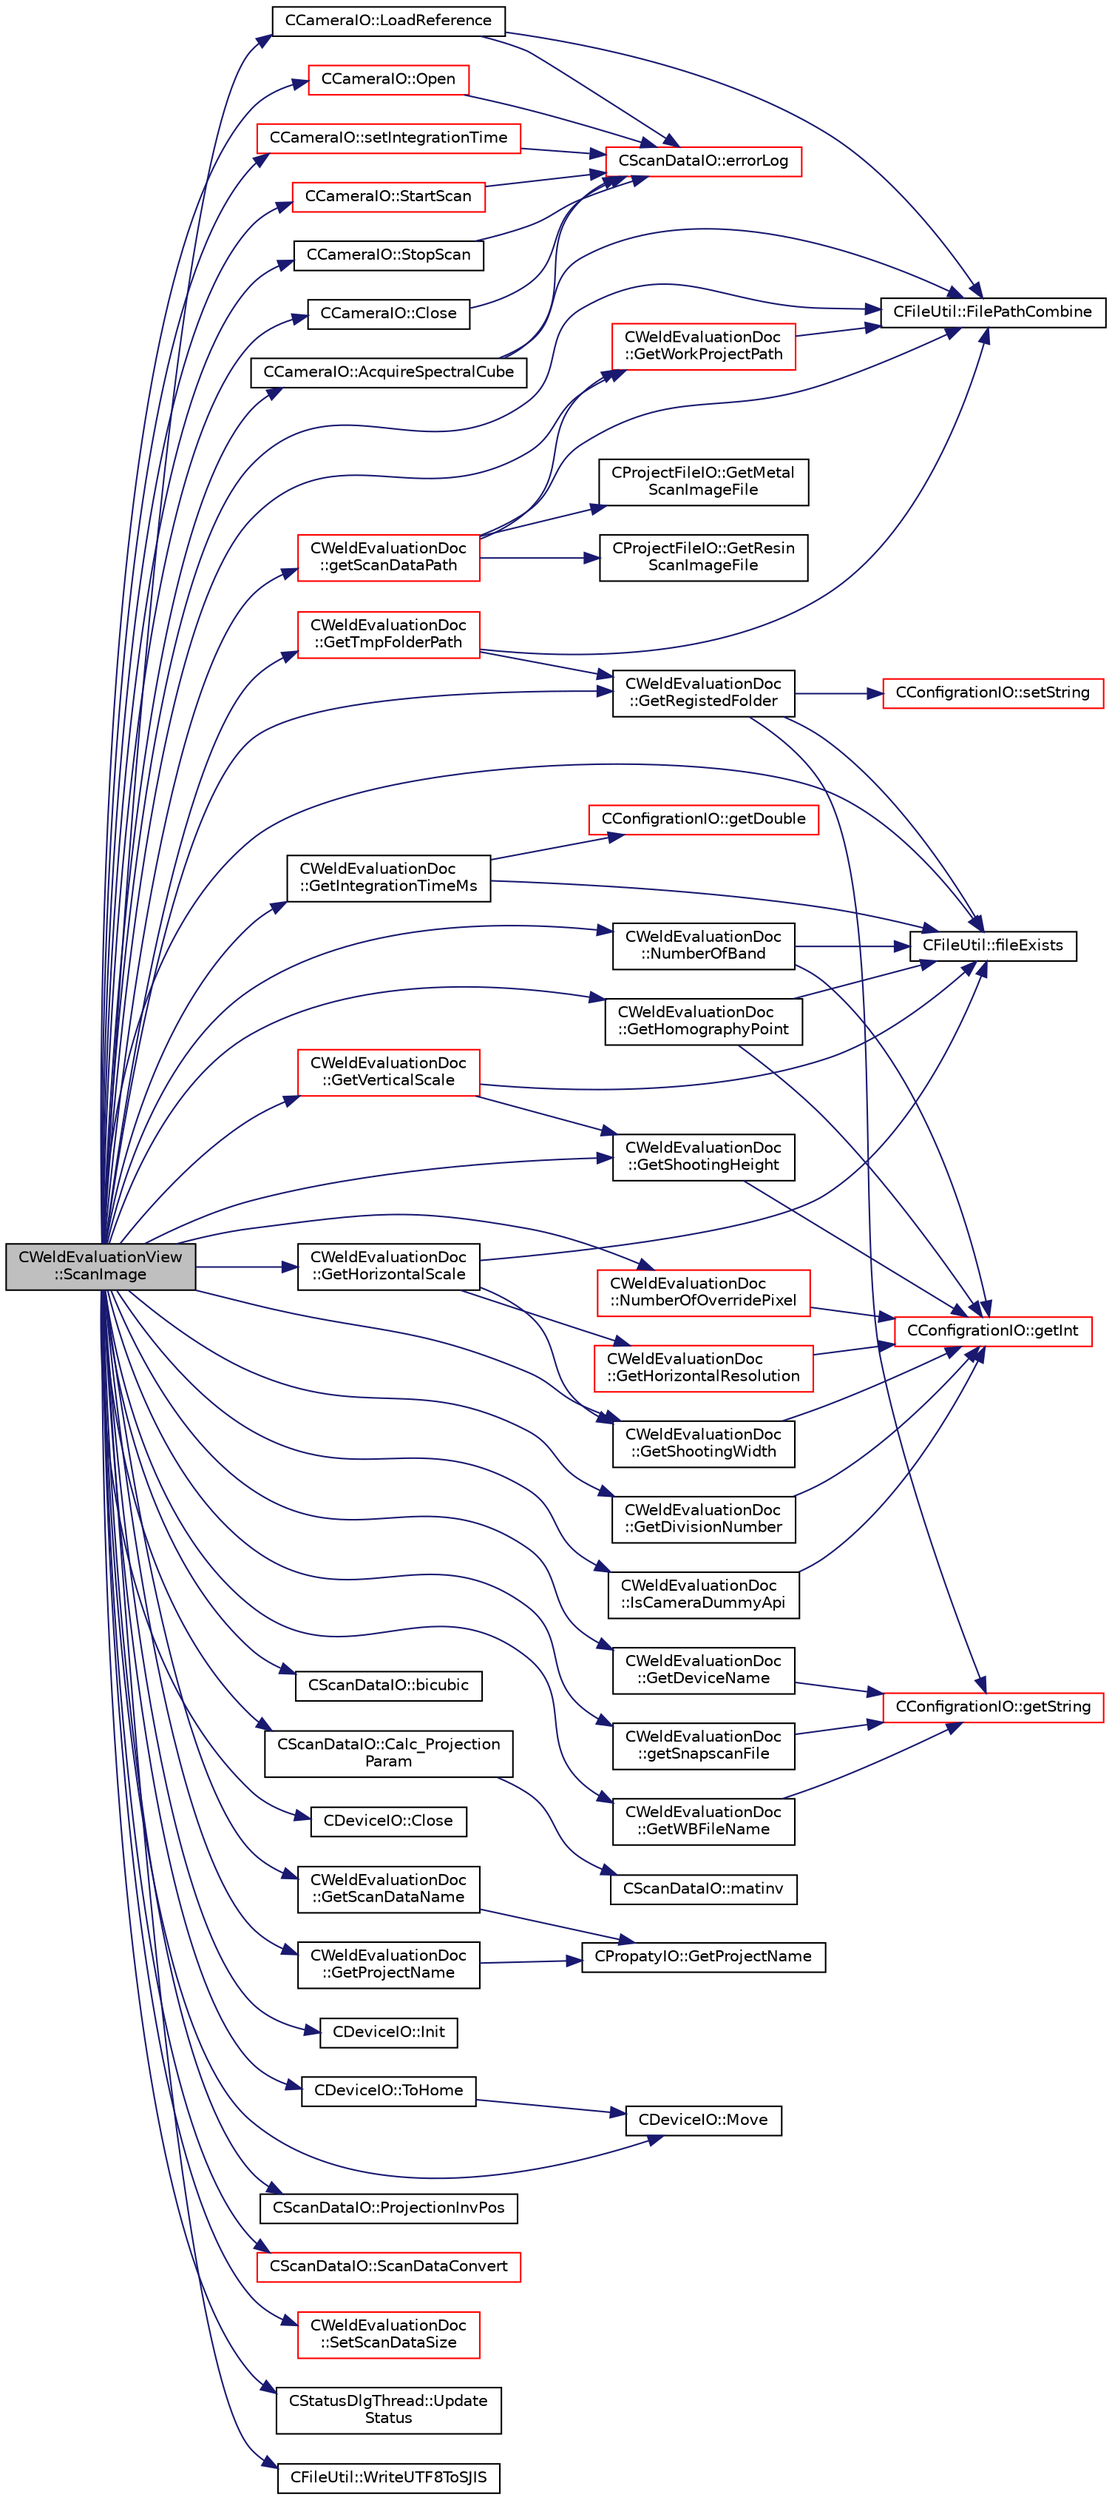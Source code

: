 digraph "CWeldEvaluationView::ScanImage"
{
 // LATEX_PDF_SIZE
  edge [fontname="Helvetica",fontsize="10",labelfontname="Helvetica",labelfontsize="10"];
  node [fontname="Helvetica",fontsize="10",shape=record];
  rankdir="LR";
  Node1 [label="CWeldEvaluationView\l::ScanImage",height=0.2,width=0.4,color="black", fillcolor="grey75", style="filled", fontcolor="black",tooltip="スキャンの実施"];
  Node1 -> Node2 [color="midnightblue",fontsize="10",style="solid",fontname="Helvetica"];
  Node2 [label="CCameraIO::AcquireSpectralCube",height=0.2,width=0.4,color="black", fillcolor="white", style="filled",URL="$class_c_camera_i_o.html#a0579cb57b28f22477e9f0f27fbf5b845",tooltip="キューブデータ（最終データ）の取得"];
  Node2 -> Node3 [color="midnightblue",fontsize="10",style="solid",fontname="Helvetica"];
  Node3 [label="CScanDataIO::errorLog",height=0.2,width=0.4,color="red", fillcolor="white", style="filled",URL="$class_c_scan_data_i_o.html#abfa111bff1b107f9615bf57d5014f7f4",tooltip="エラーログ出力"];
  Node2 -> Node6 [color="midnightblue",fontsize="10",style="solid",fontname="Helvetica"];
  Node6 [label="CFileUtil::FilePathCombine",height=0.2,width=0.4,color="black", fillcolor="white", style="filled",URL="$class_c_file_util.html#abc548d0aa8583bfd6f185c08711b1ec7",tooltip="ファイルパスの作成"];
  Node1 -> Node11 [color="midnightblue",fontsize="10",style="solid",fontname="Helvetica"];
  Node11 [label="CScanDataIO::bicubic",height=0.2,width=0.4,color="black", fillcolor="white", style="filled",URL="$class_c_scan_data_i_o.html#ac2db55ecbcb4a44780c8a551cc6ef66a",tooltip="線形補間"];
  Node1 -> Node12 [color="midnightblue",fontsize="10",style="solid",fontname="Helvetica"];
  Node12 [label="CScanDataIO::Calc_Projection\lParam",height=0.2,width=0.4,color="black", fillcolor="white", style="filled",URL="$class_c_scan_data_i_o.html#a03be4072859f974c141dc3bd06b64614",tooltip="射影変換"];
  Node12 -> Node13 [color="midnightblue",fontsize="10",style="solid",fontname="Helvetica"];
  Node13 [label="CScanDataIO::matinv",height=0.2,width=0.4,color="black", fillcolor="white", style="filled",URL="$class_c_scan_data_i_o.html#adfccaf34324ec4409764e689ab839661",tooltip="マトリックス逆行列"];
  Node1 -> Node14 [color="midnightblue",fontsize="10",style="solid",fontname="Helvetica"];
  Node14 [label="CCameraIO::Close",height=0.2,width=0.4,color="black", fillcolor="white", style="filled",URL="$class_c_camera_i_o.html#a5aeea6f7c98f556616525063d302d720",tooltip="カメラのクローズ"];
  Node14 -> Node3 [color="midnightblue",fontsize="10",style="solid",fontname="Helvetica"];
  Node1 -> Node15 [color="midnightblue",fontsize="10",style="solid",fontname="Helvetica"];
  Node15 [label="CDeviceIO::Close",height=0.2,width=0.4,color="black", fillcolor="white", style="filled",URL="$class_c_device_i_o.html#aa9cec21fc27ab8ad12b9222b40908638",tooltip="機器のクローズ"];
  Node1 -> Node16 [color="midnightblue",fontsize="10",style="solid",fontname="Helvetica"];
  Node16 [label="CFileUtil::fileExists",height=0.2,width=0.4,color="black", fillcolor="white", style="filled",URL="$class_c_file_util.html#a9a8b3e89af30c1826d518719aad2c3df",tooltip="ファイルが存在するかを確認する"];
  Node1 -> Node6 [color="midnightblue",fontsize="10",style="solid",fontname="Helvetica"];
  Node1 -> Node17 [color="midnightblue",fontsize="10",style="solid",fontname="Helvetica"];
  Node17 [label="CWeldEvaluationDoc\l::GetDeviceName",height=0.2,width=0.4,color="black", fillcolor="white", style="filled",URL="$class_c_weld_evaluation_doc.html#a7e533454b41c09a29279af6de516c913",tooltip="デバイス名の取得"];
  Node17 -> Node18 [color="midnightblue",fontsize="10",style="solid",fontname="Helvetica"];
  Node18 [label="CConfigrationIO::getString",height=0.2,width=0.4,color="red", fillcolor="white", style="filled",URL="$class_c_configration_i_o.html#a1c72779785c9de9ab2525d7320d12658",tooltip="指定セクションのキー値（文字列）を取得"];
  Node1 -> Node20 [color="midnightblue",fontsize="10",style="solid",fontname="Helvetica"];
  Node20 [label="CWeldEvaluationDoc\l::GetDivisionNumber",height=0.2,width=0.4,color="black", fillcolor="white", style="filled",URL="$class_c_weld_evaluation_doc.html#aee561efed326292905db01ea2a360a9a",tooltip="スキャンの分割数"];
  Node20 -> Node21 [color="midnightblue",fontsize="10",style="solid",fontname="Helvetica"];
  Node21 [label="CConfigrationIO::getInt",height=0.2,width=0.4,color="red", fillcolor="white", style="filled",URL="$class_c_configration_i_o.html#a60d2dbaa282946adcc42ebd04fc08805",tooltip="指定セクションのキー値（整数）を取得"];
  Node1 -> Node22 [color="midnightblue",fontsize="10",style="solid",fontname="Helvetica"];
  Node22 [label="CWeldEvaluationDoc\l::GetHomographyPoint",height=0.2,width=0.4,color="black", fillcolor="white", style="filled",URL="$class_c_weld_evaluation_doc.html#a79efcba4f34fdb1de1c05ec081c0a376",tooltip="射影変換用頂点の取得"];
  Node22 -> Node16 [color="midnightblue",fontsize="10",style="solid",fontname="Helvetica"];
  Node22 -> Node21 [color="midnightblue",fontsize="10",style="solid",fontname="Helvetica"];
  Node1 -> Node23 [color="midnightblue",fontsize="10",style="solid",fontname="Helvetica"];
  Node23 [label="CWeldEvaluationDoc\l::GetHorizontalScale",height=0.2,width=0.4,color="black", fillcolor="white", style="filled",URL="$class_c_weld_evaluation_doc.html#ad720f42bbec8273c92cc3eb1e672a803",tooltip="取得データの横方向拡縮率の取得"];
  Node23 -> Node16 [color="midnightblue",fontsize="10",style="solid",fontname="Helvetica"];
  Node23 -> Node24 [color="midnightblue",fontsize="10",style="solid",fontname="Helvetica"];
  Node24 [label="CWeldEvaluationDoc\l::GetHorizontalResolution",height=0.2,width=0.4,color="red", fillcolor="white", style="filled",URL="$class_c_weld_evaluation_doc.html#ad48d4a00fc87bf6e0e8efab2c1e1279f",tooltip="横方向の解像度の取得"];
  Node24 -> Node21 [color="midnightblue",fontsize="10",style="solid",fontname="Helvetica"];
  Node23 -> Node26 [color="midnightblue",fontsize="10",style="solid",fontname="Helvetica"];
  Node26 [label="CWeldEvaluationDoc\l::GetShootingWidth",height=0.2,width=0.4,color="black", fillcolor="white", style="filled",URL="$class_c_weld_evaluation_doc.html#a9ef01c2fd9ec8ef296388a8048fe32fa",tooltip="撮影幅の取得"];
  Node26 -> Node21 [color="midnightblue",fontsize="10",style="solid",fontname="Helvetica"];
  Node1 -> Node27 [color="midnightblue",fontsize="10",style="solid",fontname="Helvetica"];
  Node27 [label="CWeldEvaluationDoc\l::GetIntegrationTimeMs",height=0.2,width=0.4,color="black", fillcolor="white", style="filled",URL="$class_c_weld_evaluation_doc.html#aee173a16c4edff26f7f7f0bd15c1c671",tooltip="Integration_time_msの取得"];
  Node27 -> Node16 [color="midnightblue",fontsize="10",style="solid",fontname="Helvetica"];
  Node27 -> Node28 [color="midnightblue",fontsize="10",style="solid",fontname="Helvetica"];
  Node28 [label="CConfigrationIO::getDouble",height=0.2,width=0.4,color="red", fillcolor="white", style="filled",URL="$class_c_configration_i_o.html#a460fe4c9b31d05649b998bcf78f2568d",tooltip="指定セクションのキー値（浮動小数点）を取得"];
  Node1 -> Node29 [color="midnightblue",fontsize="10",style="solid",fontname="Helvetica"];
  Node29 [label="CWeldEvaluationDoc\l::GetProjectName",height=0.2,width=0.4,color="black", fillcolor="white", style="filled",URL="$class_c_weld_evaluation_doc.html#afc8a436f4364d7934b6ab11483e5138f",tooltip="プロジェクト名の取得"];
  Node29 -> Node30 [color="midnightblue",fontsize="10",style="solid",fontname="Helvetica"];
  Node30 [label="CPropatyIO::GetProjectName",height=0.2,width=0.4,color="black", fillcolor="white", style="filled",URL="$class_c_propaty_i_o.html#a63d5f780046e125660e2e9b51e754ad5",tooltip="プロジェクト名の取得"];
  Node1 -> Node31 [color="midnightblue",fontsize="10",style="solid",fontname="Helvetica"];
  Node31 [label="CWeldEvaluationDoc\l::GetRegistedFolder",height=0.2,width=0.4,color="black", fillcolor="white", style="filled",URL="$class_c_weld_evaluation_doc.html#ad3746774f32e3fa3fc4ebc4d4510d0ee",tooltip="登録済み試験格納フォルダの取得"];
  Node31 -> Node16 [color="midnightblue",fontsize="10",style="solid",fontname="Helvetica"];
  Node31 -> Node18 [color="midnightblue",fontsize="10",style="solid",fontname="Helvetica"];
  Node31 -> Node32 [color="midnightblue",fontsize="10",style="solid",fontname="Helvetica"];
  Node32 [label="CConfigrationIO::setString",height=0.2,width=0.4,color="red", fillcolor="white", style="filled",URL="$class_c_configration_i_o.html#a0fb34e01af48df8da81d80108ffa3d03",tooltip="指定セクションのキーに文字列を設定"];
  Node1 -> Node34 [color="midnightblue",fontsize="10",style="solid",fontname="Helvetica"];
  Node34 [label="CWeldEvaluationDoc\l::GetScanDataName",height=0.2,width=0.4,color="black", fillcolor="white", style="filled",URL="$class_c_weld_evaluation_doc.html#acdf5f510e085ec177dc0a70d9b4ab986",tooltip="スキャンデータ名の取得"];
  Node34 -> Node30 [color="midnightblue",fontsize="10",style="solid",fontname="Helvetica"];
  Node1 -> Node35 [color="midnightblue",fontsize="10",style="solid",fontname="Helvetica"];
  Node35 [label="CWeldEvaluationDoc\l::getScanDataPath",height=0.2,width=0.4,color="red", fillcolor="white", style="filled",URL="$class_c_weld_evaluation_doc.html#a18363dcc891c5e076681195958f7ab18",tooltip="スキャンファイルパス取得（拡張子なし）"];
  Node35 -> Node6 [color="midnightblue",fontsize="10",style="solid",fontname="Helvetica"];
  Node35 -> Node36 [color="midnightblue",fontsize="10",style="solid",fontname="Helvetica"];
  Node36 [label="CProjectFileIO::GetMetal\lScanImageFile",height=0.2,width=0.4,color="black", fillcolor="white", style="filled",URL="$class_c_project_file_i_o.html#a9b2b2b42f5c25ec3e352dd5b2226b8a2",tooltip="金属面スキャン画像ファイル名の取得"];
  Node35 -> Node37 [color="midnightblue",fontsize="10",style="solid",fontname="Helvetica"];
  Node37 [label="CProjectFileIO::GetResin\lScanImageFile",height=0.2,width=0.4,color="black", fillcolor="white", style="filled",URL="$class_c_project_file_i_o.html#a4c86e9e72a5fdb38be8698a214f4a21e",tooltip="樹脂面スキャン画像ファイル名の取得"];
  Node35 -> Node39 [color="midnightblue",fontsize="10",style="solid",fontname="Helvetica"];
  Node39 [label="CWeldEvaluationDoc\l::GetWorkProjectPath",height=0.2,width=0.4,color="red", fillcolor="white", style="filled",URL="$class_c_weld_evaluation_doc.html#ab9b811efdecb8b32d42d8eaeba752b23",tooltip="ワークプロジェクトパスの取得"];
  Node39 -> Node6 [color="midnightblue",fontsize="10",style="solid",fontname="Helvetica"];
  Node1 -> Node43 [color="midnightblue",fontsize="10",style="solid",fontname="Helvetica"];
  Node43 [label="CWeldEvaluationDoc\l::GetShootingHeight",height=0.2,width=0.4,color="black", fillcolor="white", style="filled",URL="$class_c_weld_evaluation_doc.html#a55485766139b9685d1ed9a5e61a06e7b",tooltip="撮影高さの取得"];
  Node43 -> Node21 [color="midnightblue",fontsize="10",style="solid",fontname="Helvetica"];
  Node1 -> Node26 [color="midnightblue",fontsize="10",style="solid",fontname="Helvetica"];
  Node1 -> Node44 [color="midnightblue",fontsize="10",style="solid",fontname="Helvetica"];
  Node44 [label="CWeldEvaluationDoc\l::getSnapscanFile",height=0.2,width=0.4,color="black", fillcolor="white", style="filled",URL="$class_c_weld_evaluation_doc.html#a152e6527d44932f0c75c0eeda8b7cc29",tooltip="スナップスキャンファイルパスの取得"];
  Node44 -> Node18 [color="midnightblue",fontsize="10",style="solid",fontname="Helvetica"];
  Node1 -> Node45 [color="midnightblue",fontsize="10",style="solid",fontname="Helvetica"];
  Node45 [label="CWeldEvaluationDoc\l::GetTmpFolderPath",height=0.2,width=0.4,color="red", fillcolor="white", style="filled",URL="$class_c_weld_evaluation_doc.html#a490621d98c4eefbef7f4b666363a4baf",tooltip="添付フォルダへのパス取得"];
  Node45 -> Node6 [color="midnightblue",fontsize="10",style="solid",fontname="Helvetica"];
  Node45 -> Node31 [color="midnightblue",fontsize="10",style="solid",fontname="Helvetica"];
  Node1 -> Node47 [color="midnightblue",fontsize="10",style="solid",fontname="Helvetica"];
  Node47 [label="CWeldEvaluationDoc\l::GetVerticalScale",height=0.2,width=0.4,color="red", fillcolor="white", style="filled",URL="$class_c_weld_evaluation_doc.html#a35a39054e1df570eef7d5a725b5af76e",tooltip="取得データの縦方向拡縮率の取得"];
  Node47 -> Node16 [color="midnightblue",fontsize="10",style="solid",fontname="Helvetica"];
  Node47 -> Node43 [color="midnightblue",fontsize="10",style="solid",fontname="Helvetica"];
  Node1 -> Node50 [color="midnightblue",fontsize="10",style="solid",fontname="Helvetica"];
  Node50 [label="CWeldEvaluationDoc\l::GetWBFileName",height=0.2,width=0.4,color="black", fillcolor="white", style="filled",URL="$class_c_weld_evaluation_doc.html#a999ae33c47280fcd8d7a759b0de05c2a",tooltip="ホワイトバランスファイル名の取得"];
  Node50 -> Node18 [color="midnightblue",fontsize="10",style="solid",fontname="Helvetica"];
  Node1 -> Node39 [color="midnightblue",fontsize="10",style="solid",fontname="Helvetica"];
  Node1 -> Node51 [color="midnightblue",fontsize="10",style="solid",fontname="Helvetica"];
  Node51 [label="CDeviceIO::Init",height=0.2,width=0.4,color="black", fillcolor="white", style="filled",URL="$class_c_device_i_o.html#ab26f463bba0e20cbf0074700f5923b69",tooltip="機器の初期化"];
  Node1 -> Node52 [color="midnightblue",fontsize="10",style="solid",fontname="Helvetica"];
  Node52 [label="CWeldEvaluationDoc\l::IsCameraDummyApi",height=0.2,width=0.4,color="black", fillcolor="white", style="filled",URL="$class_c_weld_evaluation_doc.html#a7aff2c8f3a98f64977aad4f698b46cf1",tooltip="カメラダミーモジュール使用有無判定"];
  Node52 -> Node21 [color="midnightblue",fontsize="10",style="solid",fontname="Helvetica"];
  Node1 -> Node53 [color="midnightblue",fontsize="10",style="solid",fontname="Helvetica"];
  Node53 [label="CCameraIO::LoadReference",height=0.2,width=0.4,color="black", fillcolor="white", style="filled",URL="$class_c_camera_i_o.html#a840fb31e388d67d52c8e316ded6a9e21",tooltip="リファレンス（ホワイトバランス）の読み込み"];
  Node53 -> Node3 [color="midnightblue",fontsize="10",style="solid",fontname="Helvetica"];
  Node53 -> Node6 [color="midnightblue",fontsize="10",style="solid",fontname="Helvetica"];
  Node1 -> Node54 [color="midnightblue",fontsize="10",style="solid",fontname="Helvetica"];
  Node54 [label="CDeviceIO::Move",height=0.2,width=0.4,color="black", fillcolor="white", style="filled",URL="$class_c_device_i_o.html#afe3dcac15255e9b9658926a5db7c9220",tooltip="カメラの移動"];
  Node1 -> Node55 [color="midnightblue",fontsize="10",style="solid",fontname="Helvetica"];
  Node55 [label="CWeldEvaluationDoc\l::NumberOfBand",height=0.2,width=0.4,color="black", fillcolor="white", style="filled",URL="$class_c_weld_evaluation_doc.html#aabcea1b96c3d5701c9fb0f3408b1cc7a",tooltip="バンド数の取得"];
  Node55 -> Node16 [color="midnightblue",fontsize="10",style="solid",fontname="Helvetica"];
  Node55 -> Node21 [color="midnightblue",fontsize="10",style="solid",fontname="Helvetica"];
  Node1 -> Node56 [color="midnightblue",fontsize="10",style="solid",fontname="Helvetica"];
  Node56 [label="CWeldEvaluationDoc\l::NumberOfOverridePixel",height=0.2,width=0.4,color="red", fillcolor="white", style="filled",URL="$class_c_weld_evaluation_doc.html#af0dd89540e9d6522bc50cf1b1e2aef42",tooltip="重なりピクセル数の取得"];
  Node56 -> Node21 [color="midnightblue",fontsize="10",style="solid",fontname="Helvetica"];
  Node1 -> Node61 [color="midnightblue",fontsize="10",style="solid",fontname="Helvetica"];
  Node61 [label="CCameraIO::Open",height=0.2,width=0.4,color="red", fillcolor="white", style="filled",URL="$class_c_camera_i_o.html#ac592e3623be0dba68f4db806da652cba",tooltip="カメラのオープン"];
  Node61 -> Node3 [color="midnightblue",fontsize="10",style="solid",fontname="Helvetica"];
  Node1 -> Node64 [color="midnightblue",fontsize="10",style="solid",fontname="Helvetica"];
  Node64 [label="CScanDataIO::ProjectionInvPos",height=0.2,width=0.4,color="black", fillcolor="white", style="filled",URL="$class_c_scan_data_i_o.html#aa39614b53408689ab3187d7a78948ac9",tooltip="射影変換の移動元取得"];
  Node1 -> Node65 [color="midnightblue",fontsize="10",style="solid",fontname="Helvetica"];
  Node65 [label="CScanDataIO::ScanDataConvert",height=0.2,width=0.4,color="red", fillcolor="white", style="filled",URL="$class_c_scan_data_i_o.html#a89ce5196b4c620e4bc204d585204cd43",tooltip="スキャンデータ変換"];
  Node1 -> Node74 [color="midnightblue",fontsize="10",style="solid",fontname="Helvetica"];
  Node74 [label="CCameraIO::setIntegrationTime",height=0.2,width=0.4,color="red", fillcolor="white", style="filled",URL="$class_c_camera_i_o.html#a81016636faf8f4329a1a664716c17de9",tooltip="IntegrationTimeの設定"];
  Node74 -> Node3 [color="midnightblue",fontsize="10",style="solid",fontname="Helvetica"];
  Node1 -> Node75 [color="midnightblue",fontsize="10",style="solid",fontname="Helvetica"];
  Node75 [label="CWeldEvaluationDoc\l::SetScanDataSize",height=0.2,width=0.4,color="red", fillcolor="white", style="filled",URL="$class_c_weld_evaluation_doc.html#ae7045640e6bae7358867d4e09772fb7f",tooltip="プロジェクトへのスキャンデータの縦横サイズの設定"];
  Node1 -> Node77 [color="midnightblue",fontsize="10",style="solid",fontname="Helvetica"];
  Node77 [label="CCameraIO::StartScan",height=0.2,width=0.4,color="red", fillcolor="white", style="filled",URL="$class_c_camera_i_o.html#a366c8cfc6c2492079e3d7a63fffb076c",tooltip="スキャンの開始"];
  Node77 -> Node3 [color="midnightblue",fontsize="10",style="solid",fontname="Helvetica"];
  Node1 -> Node78 [color="midnightblue",fontsize="10",style="solid",fontname="Helvetica"];
  Node78 [label="CCameraIO::StopScan",height=0.2,width=0.4,color="black", fillcolor="white", style="filled",URL="$class_c_camera_i_o.html#aca6555e75b8ed9fc8695fb547bfb52f6",tooltip="スキャンの停止"];
  Node78 -> Node3 [color="midnightblue",fontsize="10",style="solid",fontname="Helvetica"];
  Node1 -> Node79 [color="midnightblue",fontsize="10",style="solid",fontname="Helvetica"];
  Node79 [label="CDeviceIO::ToHome",height=0.2,width=0.4,color="black", fillcolor="white", style="filled",URL="$class_c_device_i_o.html#ac3903acef20f20748a63c76239df005a",tooltip="カメラをホームポジションへ移動"];
  Node79 -> Node54 [color="midnightblue",fontsize="10",style="solid",fontname="Helvetica"];
  Node1 -> Node80 [color="midnightblue",fontsize="10",style="solid",fontname="Helvetica"];
  Node80 [label="CStatusDlgThread::Update\lStatus",height=0.2,width=0.4,color="black", fillcolor="white", style="filled",URL="$class_c_status_dlg_thread.html#a5b12b4fbcef88da4d589d79a521eb1a1",tooltip="ステータスの更新"];
  Node1 -> Node81 [color="midnightblue",fontsize="10",style="solid",fontname="Helvetica"];
  Node81 [label="CFileUtil::WriteUTF8ToSJIS",height=0.2,width=0.4,color="black", fillcolor="white", style="filled",URL="$class_c_file_util.html#a5f7aff778aabcf22950697df16d7e222",tooltip="UTF8文字をSJISファイルへ書き込み"];
}
